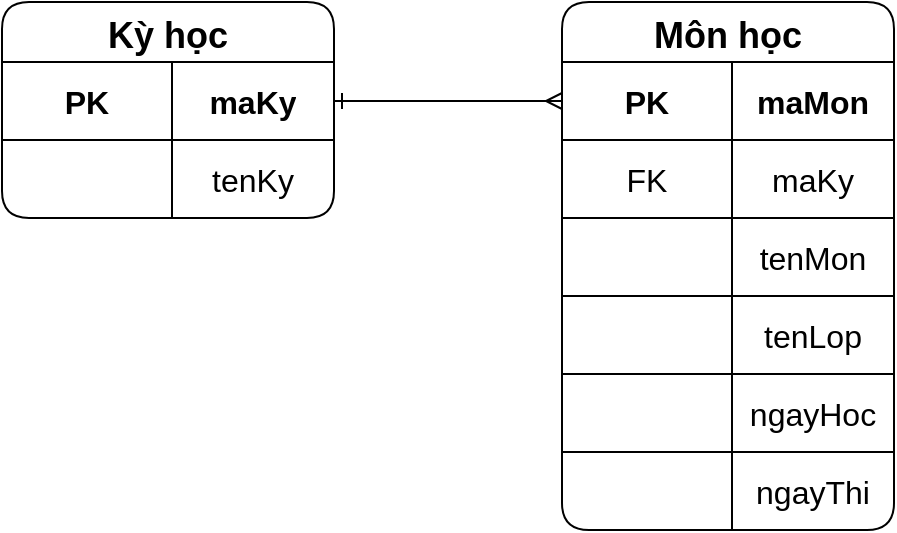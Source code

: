 <mxfile version="20.8.13" type="device"><diagram name="Trang-1" id="i3Q3FbgqLzj9EYX29SeC"><mxGraphModel dx="1050" dy="515" grid="1" gridSize="10" guides="1" tooltips="1" connect="1" arrows="1" fold="1" page="1" pageScale="1" pageWidth="827" pageHeight="1169" math="0" shadow="0"><root><mxCell id="0"/><mxCell id="1" parent="0"/><mxCell id="bBjxww5XgqGHuG6Onp85-1" value="Kỳ học" style="shape=table;startSize=30;container=1;collapsible=0;childLayout=tableLayout;strokeColor=default;fontSize=18;rounded=1;fontStyle=1;swimlaneLine=1;" vertex="1" parent="1"><mxGeometry x="40" y="10" width="166" height="108" as="geometry"/></mxCell><mxCell id="bBjxww5XgqGHuG6Onp85-2" style="shape=tableRow;horizontal=0;startSize=0;swimlaneHead=0;swimlaneBody=0;strokeColor=inherit;top=0;left=0;bottom=0;right=0;collapsible=0;dropTarget=0;fillColor=none;points=[[0,0.5],[1,0.5]];portConstraint=eastwest;fontSize=16;" vertex="1" parent="bBjxww5XgqGHuG6Onp85-1"><mxGeometry y="30" width="166" height="39" as="geometry"/></mxCell><mxCell id="bBjxww5XgqGHuG6Onp85-3" value="&lt;b&gt;PK&lt;/b&gt;" style="shape=partialRectangle;html=1;whiteSpace=wrap;connectable=0;strokeColor=#FFFFFF;overflow=hidden;fillColor=none;top=0;left=0;bottom=0;right=0;pointerEvents=1;fontSize=16;" vertex="1" parent="bBjxww5XgqGHuG6Onp85-2"><mxGeometry width="85" height="39" as="geometry"><mxRectangle width="85" height="39" as="alternateBounds"/></mxGeometry></mxCell><mxCell id="bBjxww5XgqGHuG6Onp85-4" value="&lt;b&gt;maKy&lt;/b&gt;" style="shape=partialRectangle;html=1;whiteSpace=wrap;connectable=0;strokeColor=inherit;overflow=hidden;fillColor=none;top=0;left=0;bottom=0;right=0;pointerEvents=1;fontSize=16;" vertex="1" parent="bBjxww5XgqGHuG6Onp85-2"><mxGeometry x="85" width="81" height="39" as="geometry"><mxRectangle width="81" height="39" as="alternateBounds"/></mxGeometry></mxCell><mxCell id="bBjxww5XgqGHuG6Onp85-13" style="shape=tableRow;horizontal=0;startSize=0;swimlaneHead=0;swimlaneBody=0;strokeColor=inherit;top=0;left=0;bottom=0;right=0;collapsible=0;dropTarget=0;fillColor=none;points=[[0,0.5],[1,0.5]];portConstraint=eastwest;fontSize=16;" vertex="1" parent="bBjxww5XgqGHuG6Onp85-1"><mxGeometry y="69" width="166" height="39" as="geometry"/></mxCell><mxCell id="bBjxww5XgqGHuG6Onp85-14" style="shape=partialRectangle;html=1;whiteSpace=wrap;connectable=0;strokeColor=#FFFFFF;overflow=hidden;fillColor=none;top=0;left=0;bottom=0;right=0;pointerEvents=1;fontSize=16;" vertex="1" parent="bBjxww5XgqGHuG6Onp85-13"><mxGeometry width="85" height="39" as="geometry"><mxRectangle width="85" height="39" as="alternateBounds"/></mxGeometry></mxCell><mxCell id="bBjxww5XgqGHuG6Onp85-15" value="tenKy" style="shape=partialRectangle;html=1;whiteSpace=wrap;connectable=0;strokeColor=inherit;overflow=hidden;fillColor=none;top=0;left=0;bottom=0;right=0;pointerEvents=1;fontSize=16;" vertex="1" parent="bBjxww5XgqGHuG6Onp85-13"><mxGeometry x="85" width="81" height="39" as="geometry"><mxRectangle width="81" height="39" as="alternateBounds"/></mxGeometry></mxCell><mxCell id="bBjxww5XgqGHuG6Onp85-8" value="" style="fontSize=12;html=1;endArrow=ERmany;rounded=0;targetPerimeterSpacing=-1;endFill=0;startArrow=ERone;startFill=0;entryX=0;entryY=0.5;entryDx=0;entryDy=0;exitX=1;exitY=0.5;exitDx=0;exitDy=0;" edge="1" parent="1" source="bBjxww5XgqGHuG6Onp85-2" target="bBjxww5XgqGHuG6Onp85-10"><mxGeometry width="100" height="100" relative="1" as="geometry"><mxPoint x="414" y="120" as="sourcePoint"/><mxPoint x="416" y="160" as="targetPoint"/></mxGeometry></mxCell><mxCell id="bBjxww5XgqGHuG6Onp85-9" value="Môn học" style="shape=table;startSize=30;container=1;collapsible=0;childLayout=tableLayout;strokeColor=default;fontSize=18;rounded=1;fontStyle=1;swimlaneLine=1;" vertex="1" parent="1"><mxGeometry x="320" y="10" width="166" height="264" as="geometry"/></mxCell><mxCell id="bBjxww5XgqGHuG6Onp85-10" style="shape=tableRow;horizontal=0;startSize=0;swimlaneHead=0;swimlaneBody=0;strokeColor=inherit;top=0;left=0;bottom=0;right=0;collapsible=0;dropTarget=0;fillColor=none;points=[[0,0.5],[1,0.5]];portConstraint=eastwest;fontSize=16;" vertex="1" parent="bBjxww5XgqGHuG6Onp85-9"><mxGeometry y="30" width="166" height="39" as="geometry"/></mxCell><mxCell id="bBjxww5XgqGHuG6Onp85-11" value="&lt;b&gt;PK&lt;/b&gt;" style="shape=partialRectangle;html=1;whiteSpace=wrap;connectable=0;strokeColor=#FFFFFF;overflow=hidden;fillColor=none;top=0;left=0;bottom=0;right=0;pointerEvents=1;fontSize=16;" vertex="1" parent="bBjxww5XgqGHuG6Onp85-10"><mxGeometry width="85" height="39" as="geometry"><mxRectangle width="85" height="39" as="alternateBounds"/></mxGeometry></mxCell><mxCell id="bBjxww5XgqGHuG6Onp85-12" value="&lt;b&gt;maMon&lt;/b&gt;" style="shape=partialRectangle;html=1;whiteSpace=wrap;connectable=0;strokeColor=inherit;overflow=hidden;fillColor=none;top=0;left=0;bottom=0;right=0;pointerEvents=1;fontSize=16;" vertex="1" parent="bBjxww5XgqGHuG6Onp85-10"><mxGeometry x="85" width="81" height="39" as="geometry"><mxRectangle width="81" height="39" as="alternateBounds"/></mxGeometry></mxCell><mxCell id="bBjxww5XgqGHuG6Onp85-16" style="shape=tableRow;horizontal=0;startSize=0;swimlaneHead=0;swimlaneBody=0;strokeColor=inherit;top=0;left=0;bottom=0;right=0;collapsible=0;dropTarget=0;fillColor=none;points=[[0,0.5],[1,0.5]];portConstraint=eastwest;fontSize=16;" vertex="1" parent="bBjxww5XgqGHuG6Onp85-9"><mxGeometry y="69" width="166" height="39" as="geometry"/></mxCell><mxCell id="bBjxww5XgqGHuG6Onp85-17" value="FK" style="shape=partialRectangle;html=1;whiteSpace=wrap;connectable=0;strokeColor=#FFFFFF;overflow=hidden;fillColor=none;top=0;left=0;bottom=0;right=0;pointerEvents=1;fontSize=16;" vertex="1" parent="bBjxww5XgqGHuG6Onp85-16"><mxGeometry width="85" height="39" as="geometry"><mxRectangle width="85" height="39" as="alternateBounds"/></mxGeometry></mxCell><mxCell id="bBjxww5XgqGHuG6Onp85-18" value="maKy" style="shape=partialRectangle;html=1;whiteSpace=wrap;connectable=0;strokeColor=inherit;overflow=hidden;fillColor=none;top=0;left=0;bottom=0;right=0;pointerEvents=1;fontSize=16;" vertex="1" parent="bBjxww5XgqGHuG6Onp85-16"><mxGeometry x="85" width="81" height="39" as="geometry"><mxRectangle width="81" height="39" as="alternateBounds"/></mxGeometry></mxCell><mxCell id="bBjxww5XgqGHuG6Onp85-38" style="shape=tableRow;horizontal=0;startSize=0;swimlaneHead=0;swimlaneBody=0;strokeColor=inherit;top=0;left=0;bottom=0;right=0;collapsible=0;dropTarget=0;fillColor=none;points=[[0,0.5],[1,0.5]];portConstraint=eastwest;fontSize=16;" vertex="1" parent="bBjxww5XgqGHuG6Onp85-9"><mxGeometry y="108" width="166" height="39" as="geometry"/></mxCell><mxCell id="bBjxww5XgqGHuG6Onp85-39" style="shape=partialRectangle;html=1;whiteSpace=wrap;connectable=0;strokeColor=#FFFFFF;overflow=hidden;fillColor=none;top=0;left=0;bottom=0;right=0;pointerEvents=1;fontSize=16;" vertex="1" parent="bBjxww5XgqGHuG6Onp85-38"><mxGeometry width="85" height="39" as="geometry"><mxRectangle width="85" height="39" as="alternateBounds"/></mxGeometry></mxCell><mxCell id="bBjxww5XgqGHuG6Onp85-40" value="tenMon" style="shape=partialRectangle;html=1;whiteSpace=wrap;connectable=0;strokeColor=inherit;overflow=hidden;fillColor=none;top=0;left=0;bottom=0;right=0;pointerEvents=1;fontSize=16;" vertex="1" parent="bBjxww5XgqGHuG6Onp85-38"><mxGeometry x="85" width="81" height="39" as="geometry"><mxRectangle width="81" height="39" as="alternateBounds"/></mxGeometry></mxCell><mxCell id="bBjxww5XgqGHuG6Onp85-43" style="shape=tableRow;horizontal=0;startSize=0;swimlaneHead=0;swimlaneBody=0;strokeColor=inherit;top=0;left=0;bottom=0;right=0;collapsible=0;dropTarget=0;fillColor=none;points=[[0,0.5],[1,0.5]];portConstraint=eastwest;fontSize=16;" vertex="1" parent="bBjxww5XgqGHuG6Onp85-9"><mxGeometry y="147" width="166" height="39" as="geometry"/></mxCell><mxCell id="bBjxww5XgqGHuG6Onp85-44" style="shape=partialRectangle;html=1;whiteSpace=wrap;connectable=0;strokeColor=#FFFFFF;overflow=hidden;fillColor=none;top=0;left=0;bottom=0;right=0;pointerEvents=1;fontSize=16;" vertex="1" parent="bBjxww5XgqGHuG6Onp85-43"><mxGeometry width="85" height="39" as="geometry"><mxRectangle width="85" height="39" as="alternateBounds"/></mxGeometry></mxCell><mxCell id="bBjxww5XgqGHuG6Onp85-45" value="tenLop" style="shape=partialRectangle;html=1;whiteSpace=wrap;connectable=0;strokeColor=inherit;overflow=hidden;fillColor=none;top=0;left=0;bottom=0;right=0;pointerEvents=1;fontSize=16;" vertex="1" parent="bBjxww5XgqGHuG6Onp85-43"><mxGeometry x="85" width="81" height="39" as="geometry"><mxRectangle width="81" height="39" as="alternateBounds"/></mxGeometry></mxCell><mxCell id="bBjxww5XgqGHuG6Onp85-46" style="shape=tableRow;horizontal=0;startSize=0;swimlaneHead=0;swimlaneBody=0;strokeColor=inherit;top=0;left=0;bottom=0;right=0;collapsible=0;dropTarget=0;fillColor=none;points=[[0,0.5],[1,0.5]];portConstraint=eastwest;fontSize=16;" vertex="1" parent="bBjxww5XgqGHuG6Onp85-9"><mxGeometry y="186" width="166" height="39" as="geometry"/></mxCell><mxCell id="bBjxww5XgqGHuG6Onp85-47" style="shape=partialRectangle;html=1;whiteSpace=wrap;connectable=0;strokeColor=#FFFFFF;overflow=hidden;fillColor=none;top=0;left=0;bottom=0;right=0;pointerEvents=1;fontSize=16;" vertex="1" parent="bBjxww5XgqGHuG6Onp85-46"><mxGeometry width="85" height="39" as="geometry"><mxRectangle width="85" height="39" as="alternateBounds"/></mxGeometry></mxCell><mxCell id="bBjxww5XgqGHuG6Onp85-48" value="ngayHoc" style="shape=partialRectangle;html=1;whiteSpace=wrap;connectable=0;strokeColor=inherit;overflow=hidden;fillColor=none;top=0;left=0;bottom=0;right=0;pointerEvents=1;fontSize=16;" vertex="1" parent="bBjxww5XgqGHuG6Onp85-46"><mxGeometry x="85" width="81" height="39" as="geometry"><mxRectangle width="81" height="39" as="alternateBounds"/></mxGeometry></mxCell><mxCell id="bBjxww5XgqGHuG6Onp85-49" style="shape=tableRow;horizontal=0;startSize=0;swimlaneHead=0;swimlaneBody=0;strokeColor=inherit;top=0;left=0;bottom=0;right=0;collapsible=0;dropTarget=0;fillColor=none;points=[[0,0.5],[1,0.5]];portConstraint=eastwest;fontSize=16;" vertex="1" parent="bBjxww5XgqGHuG6Onp85-9"><mxGeometry y="225" width="166" height="39" as="geometry"/></mxCell><mxCell id="bBjxww5XgqGHuG6Onp85-50" style="shape=partialRectangle;html=1;whiteSpace=wrap;connectable=0;strokeColor=#FFFFFF;overflow=hidden;fillColor=none;top=0;left=0;bottom=0;right=0;pointerEvents=1;fontSize=16;" vertex="1" parent="bBjxww5XgqGHuG6Onp85-49"><mxGeometry width="85" height="39" as="geometry"><mxRectangle width="85" height="39" as="alternateBounds"/></mxGeometry></mxCell><mxCell id="bBjxww5XgqGHuG6Onp85-51" value="ngayThi" style="shape=partialRectangle;html=1;whiteSpace=wrap;connectable=0;strokeColor=inherit;overflow=hidden;fillColor=none;top=0;left=0;bottom=0;right=0;pointerEvents=1;fontSize=16;" vertex="1" parent="bBjxww5XgqGHuG6Onp85-49"><mxGeometry x="85" width="81" height="39" as="geometry"><mxRectangle width="81" height="39" as="alternateBounds"/></mxGeometry></mxCell></root></mxGraphModel></diagram></mxfile>